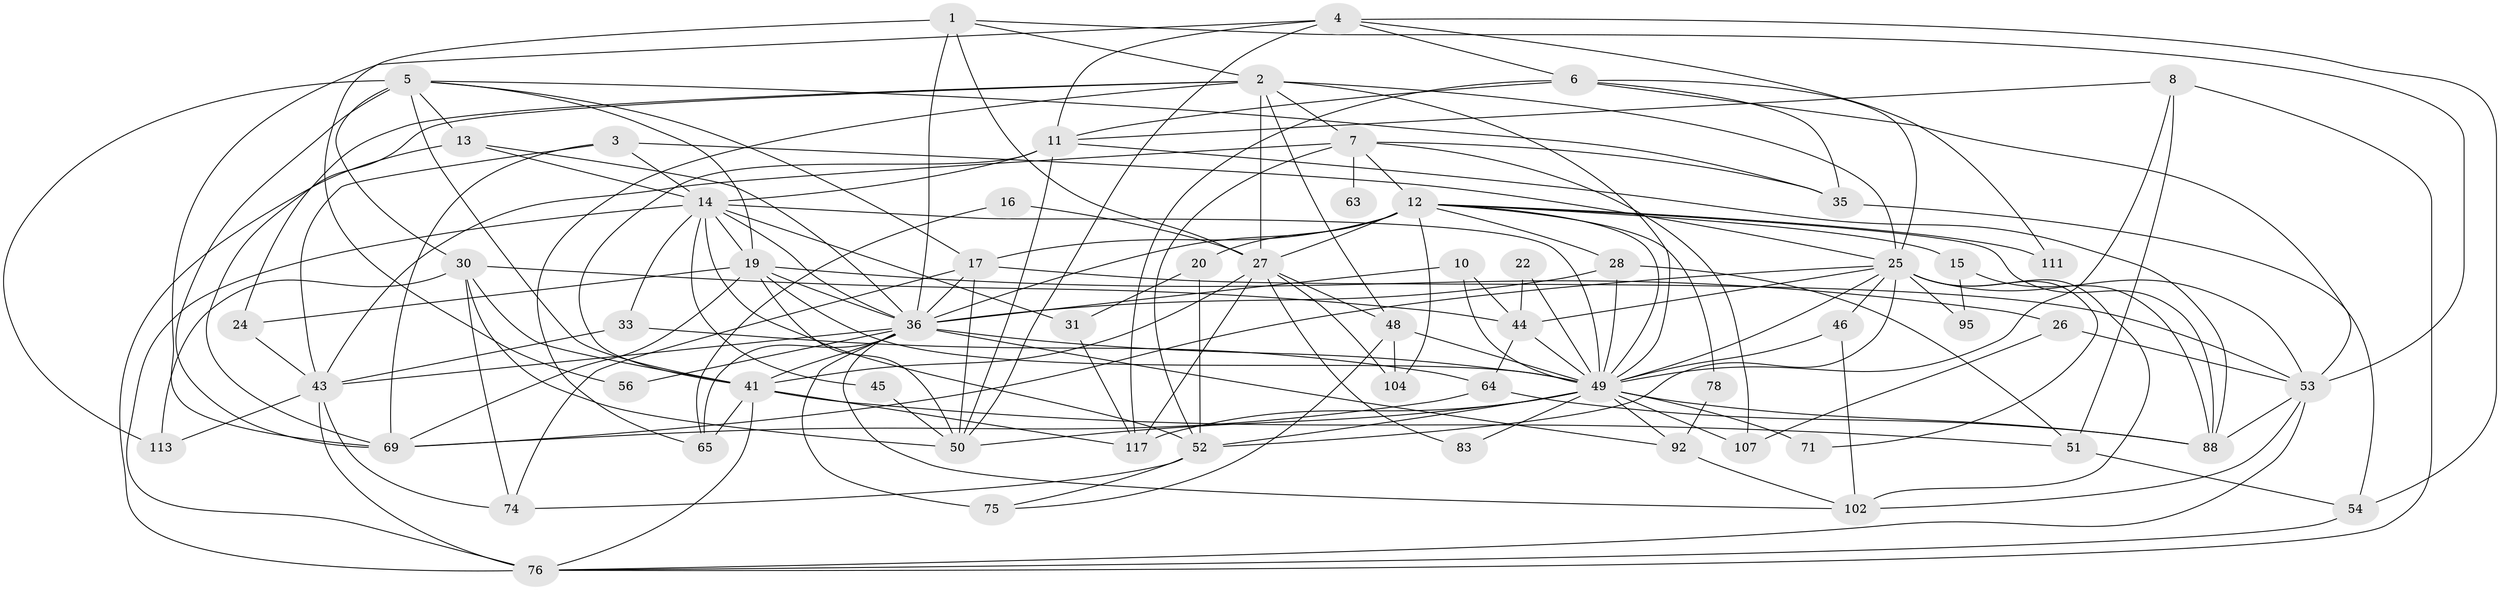 // original degree distribution, {6: 0.08196721311475409, 4: 0.2786885245901639, 5: 0.11475409836065574, 3: 0.30327868852459017, 2: 0.13114754098360656, 7: 0.07377049180327869, 8: 0.01639344262295082}
// Generated by graph-tools (version 1.1) at 2025/15/03/09/25 04:15:20]
// undirected, 61 vertices, 164 edges
graph export_dot {
graph [start="1"]
  node [color=gray90,style=filled];
  1 [super="+90"];
  2 [super="+9"];
  3;
  4 [super="+81"];
  5 [super="+91+61"];
  6;
  7 [super="+89+21"];
  8;
  10 [super="+18"];
  11 [super="+112+40+99"];
  12 [super="+68+57+80"];
  13 [super="+85"];
  14 [super="+23"];
  15;
  16;
  17 [super="+77"];
  19 [super="+29"];
  20 [super="+115"];
  22;
  24;
  25 [super="+38+42"];
  26 [super="+101"];
  27 [super="+110+34"];
  28 [super="+58"];
  30 [super="+47"];
  31;
  33;
  35 [super="+60"];
  36 [super="+55+96+37"];
  41 [super="+73"];
  43 [super="+70+106"];
  44;
  45;
  46;
  48 [super="+98"];
  49 [super="+59"];
  50 [super="+108"];
  51 [super="+114"];
  52 [super="+120"];
  53 [super="+87+84"];
  54;
  56;
  63;
  64 [super="+116"];
  65 [super="+82"];
  69 [super="+94"];
  71;
  74;
  75 [super="+100"];
  76 [super="+86"];
  78;
  83;
  88;
  92;
  95;
  102 [super="+103"];
  104;
  107;
  111;
  113;
  117;
  1 -- 56 [weight=2];
  1 -- 36 [weight=2];
  1 -- 27 [weight=2];
  1 -- 2;
  1 -- 53;
  2 -- 49;
  2 -- 69;
  2 -- 24;
  2 -- 65;
  2 -- 48;
  2 -- 7;
  2 -- 25;
  2 -- 27;
  3 -- 43;
  3 -- 69;
  3 -- 25;
  3 -- 14;
  4 -- 50;
  4 -- 111;
  4 -- 11;
  4 -- 54;
  4 -- 69;
  4 -- 6;
  5 -- 17;
  5 -- 35;
  5 -- 113;
  5 -- 13;
  5 -- 30;
  5 -- 41;
  5 -- 69;
  5 -- 19;
  6 -- 117;
  6 -- 35;
  6 -- 53;
  6 -- 11;
  6 -- 25;
  7 -- 63 [weight=2];
  7 -- 43 [weight=2];
  7 -- 35;
  7 -- 52;
  7 -- 107;
  7 -- 12;
  8 -- 11 [weight=2];
  8 -- 76;
  8 -- 49;
  8 -- 51;
  10 -- 44;
  10 -- 36;
  10 -- 49;
  11 -- 14;
  11 -- 41;
  11 -- 88;
  11 -- 50;
  12 -- 88;
  12 -- 20;
  12 -- 104;
  12 -- 27 [weight=2];
  12 -- 28;
  12 -- 15;
  12 -- 78;
  12 -- 111;
  12 -- 17 [weight=2];
  12 -- 49;
  12 -- 36;
  13 -- 36;
  13 -- 76 [weight=2];
  13 -- 14;
  14 -- 76;
  14 -- 33;
  14 -- 36;
  14 -- 45;
  14 -- 49;
  14 -- 19 [weight=2];
  14 -- 52;
  14 -- 31;
  15 -- 88;
  15 -- 95;
  16 -- 27;
  16 -- 65;
  17 -- 74;
  17 -- 50;
  17 -- 36;
  17 -- 53;
  19 -- 24;
  19 -- 36;
  19 -- 69;
  19 -- 49;
  19 -- 50;
  19 -- 26;
  20 -- 31;
  20 -- 52;
  22 -- 44;
  22 -- 49;
  24 -- 43;
  25 -- 49;
  25 -- 69;
  25 -- 53 [weight=2];
  25 -- 46;
  25 -- 52;
  25 -- 71;
  25 -- 44;
  25 -- 95;
  25 -- 102;
  26 -- 107;
  26 -- 53 [weight=2];
  27 -- 41;
  27 -- 104;
  27 -- 48;
  27 -- 83;
  27 -- 117;
  28 -- 49;
  28 -- 51;
  28 -- 36;
  30 -- 44 [weight=2];
  30 -- 74;
  30 -- 50;
  30 -- 41;
  30 -- 113;
  31 -- 117;
  33 -- 64;
  33 -- 43;
  35 -- 54;
  36 -- 56;
  36 -- 41;
  36 -- 92;
  36 -- 75 [weight=2];
  36 -- 49;
  36 -- 65 [weight=2];
  36 -- 102;
  36 -- 43;
  41 -- 117;
  41 -- 51;
  41 -- 65;
  41 -- 76;
  43 -- 113;
  43 -- 74;
  43 -- 76;
  44 -- 64;
  44 -- 49;
  45 -- 50;
  46 -- 102;
  46 -- 49;
  48 -- 104;
  48 -- 49;
  48 -- 75;
  49 -- 88;
  49 -- 71;
  49 -- 107;
  49 -- 92;
  49 -- 50;
  49 -- 83;
  49 -- 117;
  49 -- 52;
  51 -- 54;
  52 -- 74;
  52 -- 75;
  53 -- 88;
  53 -- 76;
  53 -- 102;
  54 -- 76;
  64 -- 88;
  64 -- 69;
  78 -- 92;
  92 -- 102;
}
